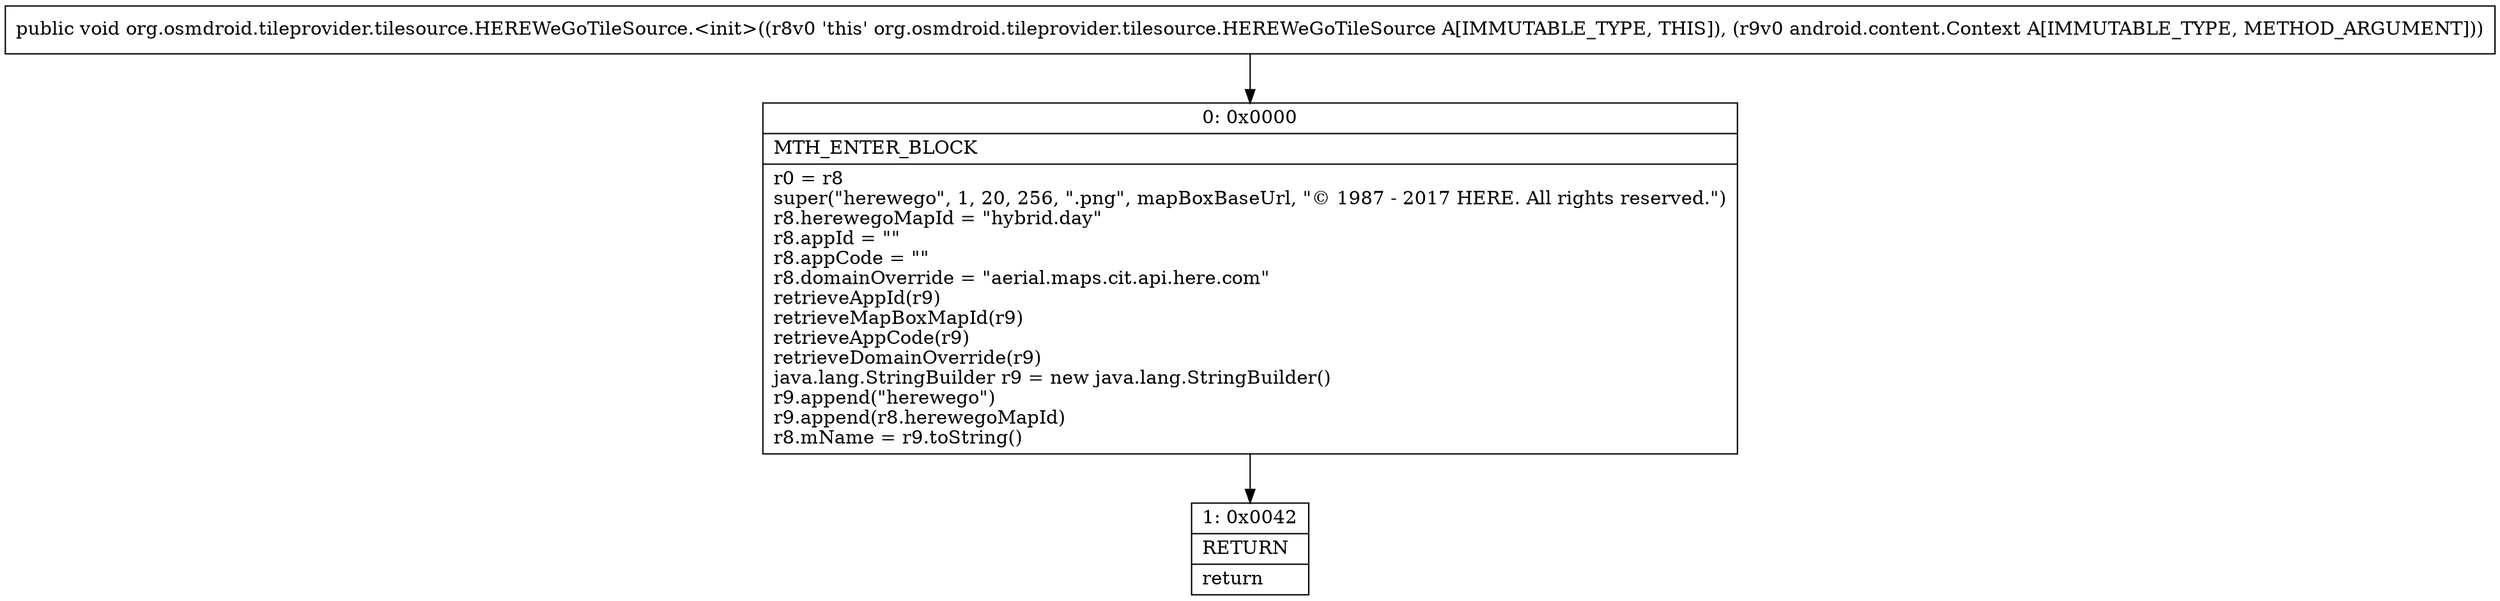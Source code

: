 digraph "CFG fororg.osmdroid.tileprovider.tilesource.HEREWeGoTileSource.\<init\>(Landroid\/content\/Context;)V" {
Node_0 [shape=record,label="{0\:\ 0x0000|MTH_ENTER_BLOCK\l|r0 = r8\lsuper(\"herewego\", 1, 20, 256, \".png\", mapBoxBaseUrl, \"© 1987 \- 2017 HERE. All rights reserved.\")\lr8.herewegoMapId = \"hybrid.day\"\lr8.appId = \"\"\lr8.appCode = \"\"\lr8.domainOverride = \"aerial.maps.cit.api.here.com\"\lretrieveAppId(r9)\lretrieveMapBoxMapId(r9)\lretrieveAppCode(r9)\lretrieveDomainOverride(r9)\ljava.lang.StringBuilder r9 = new java.lang.StringBuilder()\lr9.append(\"herewego\")\lr9.append(r8.herewegoMapId)\lr8.mName = r9.toString()\l}"];
Node_1 [shape=record,label="{1\:\ 0x0042|RETURN\l|return\l}"];
MethodNode[shape=record,label="{public void org.osmdroid.tileprovider.tilesource.HEREWeGoTileSource.\<init\>((r8v0 'this' org.osmdroid.tileprovider.tilesource.HEREWeGoTileSource A[IMMUTABLE_TYPE, THIS]), (r9v0 android.content.Context A[IMMUTABLE_TYPE, METHOD_ARGUMENT])) }"];
MethodNode -> Node_0;
Node_0 -> Node_1;
}

